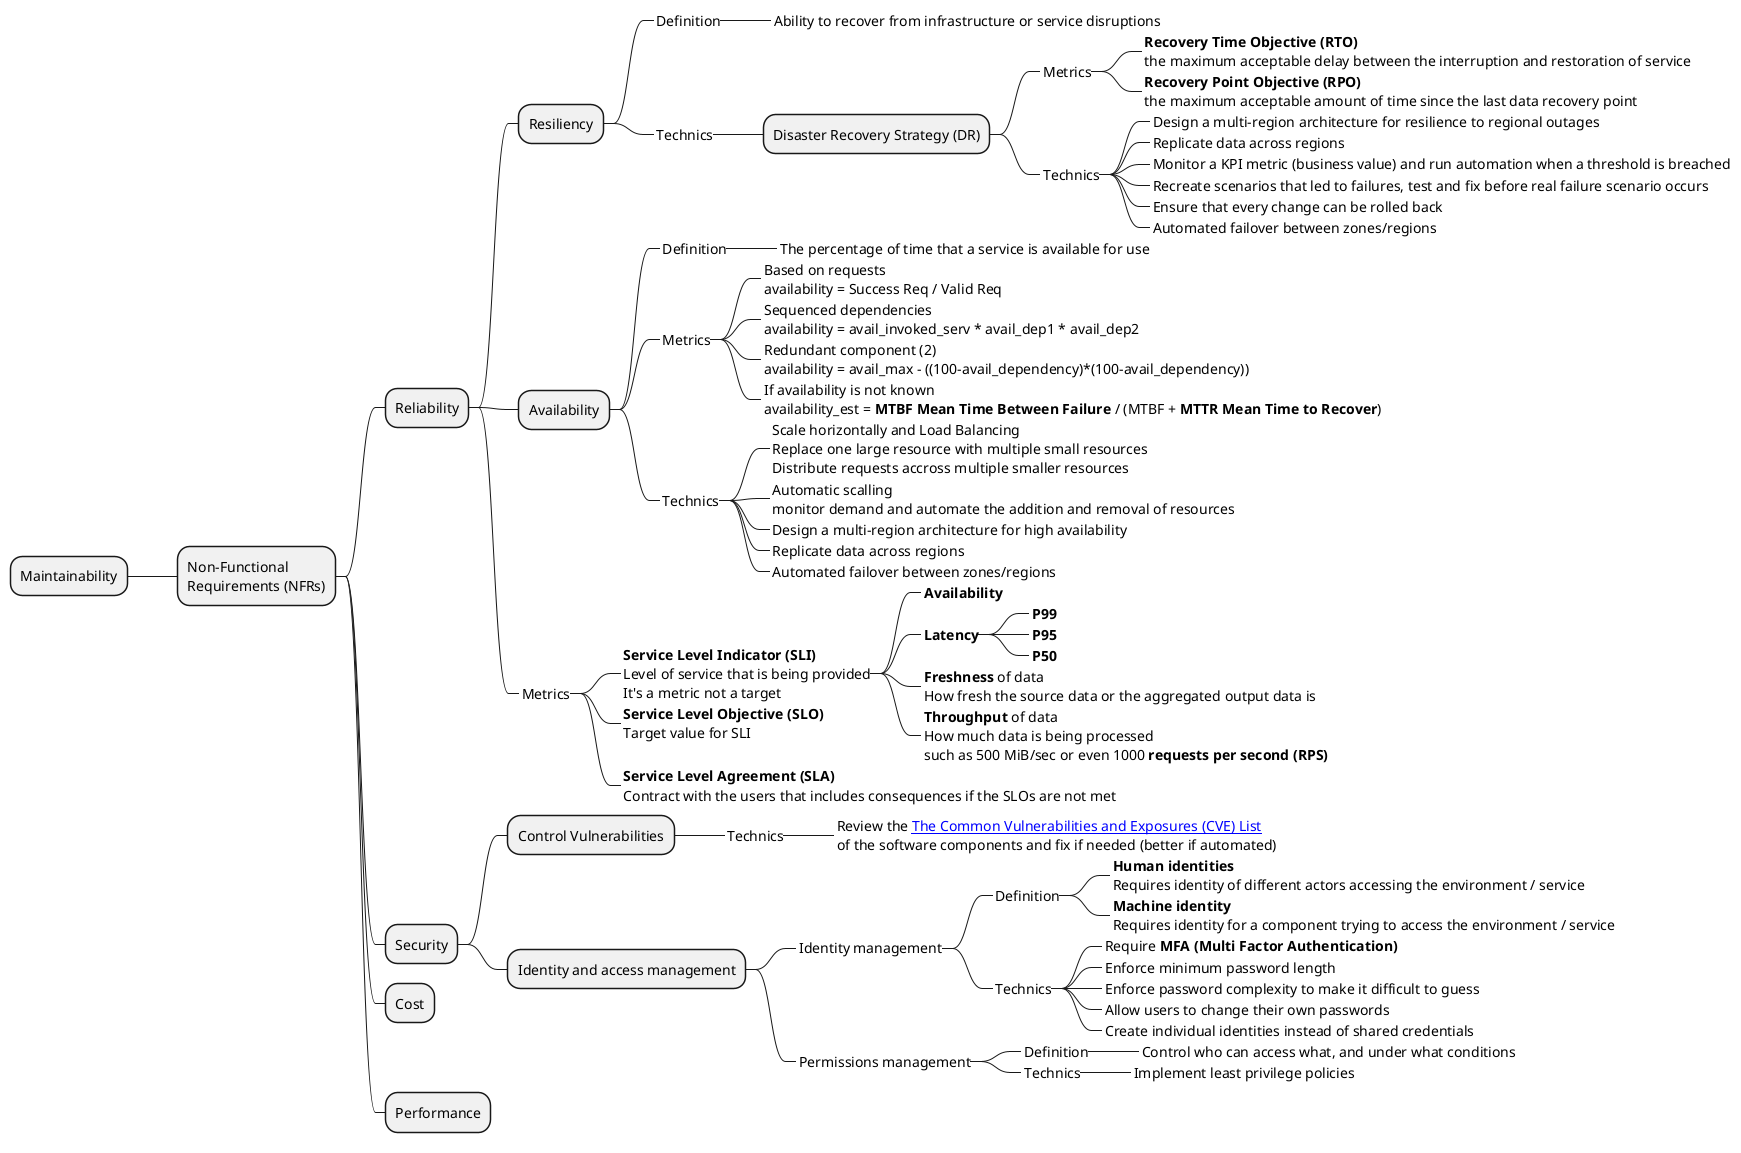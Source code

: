 @startmindmap "Non-Functional Requirements Map"

+ Non-Functional\nRequirements (NFRs)

++ Reliability
+++ Resiliency
++++_ Definition
+++++_ Ability to recover from infrastructure or service disruptions
++++_ Technics
+++++ Disaster Recovery Strategy (DR)
++++++_ Metrics
+++++++_ **Recovery Time Objective (RTO)**\nthe maximum acceptable delay between the interruption and restoration of service
+++++++_ **Recovery Point Objective (RPO)**\nthe maximum acceptable amount of time since the last data recovery point
++++++_ Technics
+++++++_ Design a multi-region architecture for resilience to regional outages
+++++++_ Replicate data across regions
+++++++_ Monitor a KPI metric (business value) and run automation when a threshold is breached
+++++++_ Recreate scenarios that led to failures, test and fix before real failure scenario occurs
+++++++_ Ensure that every change can be rolled back
+++++++_ Automated failover between zones/regions
+++ Availability
++++_ Definition
+++++_ The percentage of time that a service is available for use
++++_ Metrics
+++++_ Based on requests\navailability = Success Req / Valid Req
+++++_ Sequenced dependencies\navailability = avail_invoked_serv * avail_dep1 * avail_dep2
+++++_ Redundant component (2)\navailability = avail_max - ((100-avail_dependency)*(100-avail_dependency))
+++++_ If availability is not known\navailability_est = **MTBF Mean Time Between Failure** / (MTBF + **MTTR Mean Time to Recover**)
++++_ Technics
+++++_ Scale horizontally and Load Balancing\nReplace one large resource with multiple small resources\nDistribute requests accross multiple smaller resources
+++++_ Automatic scalling\nmonitor demand and automate the addition and removal of resources
+++++_ Design a multi-region architecture for high availability
+++++_ Replicate data across regions
+++++_ Automated failover between zones/regions

+++_ Metrics
++++_ **Service Level Indicator (SLI)**\nLevel of service that is being provided\nIt's a metric not a target
+++++_ **Availability**
+++++_ **Latency**
++++++_ **P99**
++++++_ **P95**
++++++_ **P50**
+++++_ **Freshness** of data\nHow fresh the source data or the aggregated output data is
+++++_ **Throughput** of data\nHow much data is being processed\nsuch as 500 MiB/sec or even 1000 **requests per second (RPS)**
++++_ **Service Level Objective (SLO)**\nTarget value for SLI
++++_ **Service Level Agreement (SLA)**\nContract with the users that includes consequences if the SLOs are not met

++ Security
+++ Control Vulnerabilities
++++_ Technics
+++++_ Review the [[https://cve.mitre.org/ The Common Vulnerabilities and Exposures (CVE) List]]\nof the software components and fix if needed (better if automated)
+++ Identity and access management
++++_ Identity management
+++++_ Definition
++++++_ **Human identities**\nRequires identity of different actors accessing the environment / service
++++++_ **Machine identity**\nRequires identity for a component trying to access the environment / service
+++++_ Technics
++++++_ Require **MFA (Multi Factor Authentication)**
++++++_ Enforce minimum password length
++++++_ Enforce password complexity to make it difficult to guess
++++++_ Allow users to change their own passwords
++++++_ Create individual identities instead of shared credentials
++++_ Permissions management
+++++_ Definition
++++++_ Control who can access what, and under what conditions
+++++_ Technics
++++++_ Implement least privilege policies

++ Cost
++ Performance

-- Maintainability

@endmindmap